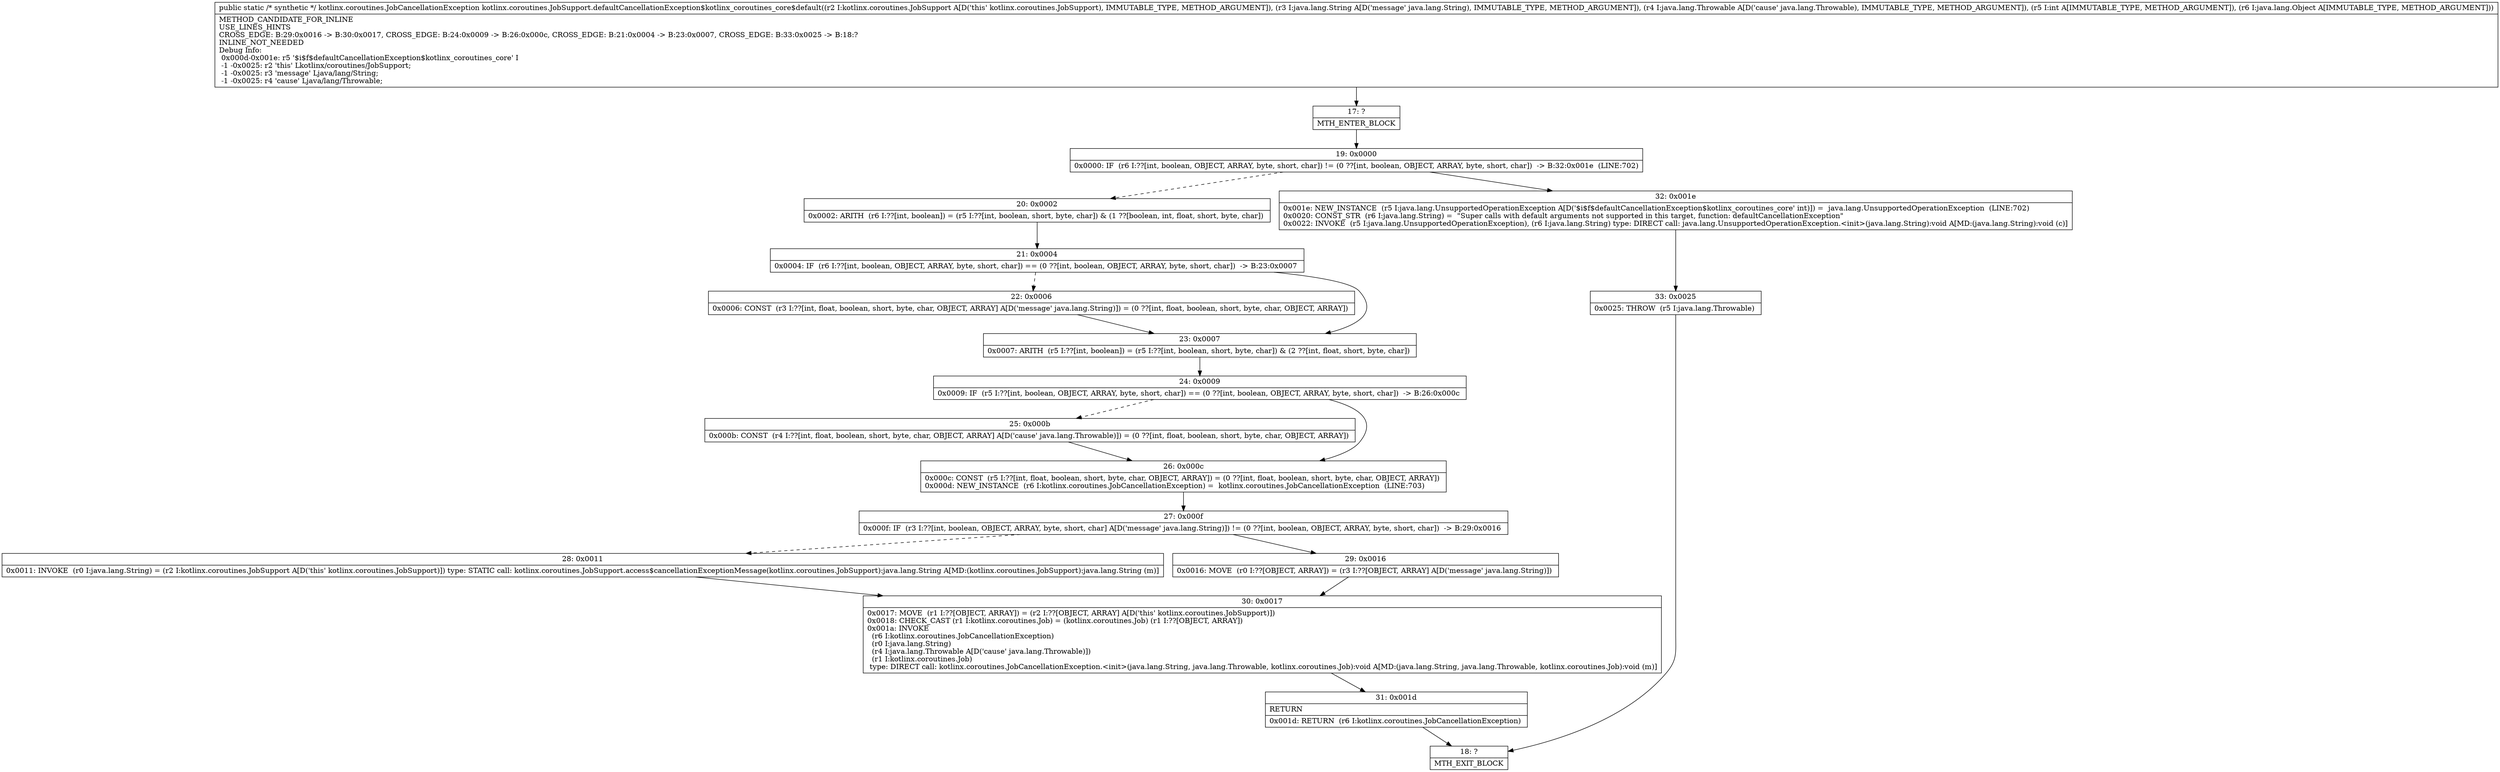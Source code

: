 digraph "CFG forkotlinx.coroutines.JobSupport.defaultCancellationException$kotlinx_coroutines_core$default(Lkotlinx\/coroutines\/JobSupport;Ljava\/lang\/String;Ljava\/lang\/Throwable;ILjava\/lang\/Object;)Lkotlinx\/coroutines\/JobCancellationException;" {
Node_17 [shape=record,label="{17\:\ ?|MTH_ENTER_BLOCK\l}"];
Node_19 [shape=record,label="{19\:\ 0x0000|0x0000: IF  (r6 I:??[int, boolean, OBJECT, ARRAY, byte, short, char]) != (0 ??[int, boolean, OBJECT, ARRAY, byte, short, char])  \-\> B:32:0x001e  (LINE:702)\l}"];
Node_20 [shape=record,label="{20\:\ 0x0002|0x0002: ARITH  (r6 I:??[int, boolean]) = (r5 I:??[int, boolean, short, byte, char]) & (1 ??[boolean, int, float, short, byte, char]) \l}"];
Node_21 [shape=record,label="{21\:\ 0x0004|0x0004: IF  (r6 I:??[int, boolean, OBJECT, ARRAY, byte, short, char]) == (0 ??[int, boolean, OBJECT, ARRAY, byte, short, char])  \-\> B:23:0x0007 \l}"];
Node_22 [shape=record,label="{22\:\ 0x0006|0x0006: CONST  (r3 I:??[int, float, boolean, short, byte, char, OBJECT, ARRAY] A[D('message' java.lang.String)]) = (0 ??[int, float, boolean, short, byte, char, OBJECT, ARRAY]) \l}"];
Node_23 [shape=record,label="{23\:\ 0x0007|0x0007: ARITH  (r5 I:??[int, boolean]) = (r5 I:??[int, boolean, short, byte, char]) & (2 ??[int, float, short, byte, char]) \l}"];
Node_24 [shape=record,label="{24\:\ 0x0009|0x0009: IF  (r5 I:??[int, boolean, OBJECT, ARRAY, byte, short, char]) == (0 ??[int, boolean, OBJECT, ARRAY, byte, short, char])  \-\> B:26:0x000c \l}"];
Node_25 [shape=record,label="{25\:\ 0x000b|0x000b: CONST  (r4 I:??[int, float, boolean, short, byte, char, OBJECT, ARRAY] A[D('cause' java.lang.Throwable)]) = (0 ??[int, float, boolean, short, byte, char, OBJECT, ARRAY]) \l}"];
Node_26 [shape=record,label="{26\:\ 0x000c|0x000c: CONST  (r5 I:??[int, float, boolean, short, byte, char, OBJECT, ARRAY]) = (0 ??[int, float, boolean, short, byte, char, OBJECT, ARRAY]) \l0x000d: NEW_INSTANCE  (r6 I:kotlinx.coroutines.JobCancellationException) =  kotlinx.coroutines.JobCancellationException  (LINE:703)\l}"];
Node_27 [shape=record,label="{27\:\ 0x000f|0x000f: IF  (r3 I:??[int, boolean, OBJECT, ARRAY, byte, short, char] A[D('message' java.lang.String)]) != (0 ??[int, boolean, OBJECT, ARRAY, byte, short, char])  \-\> B:29:0x0016 \l}"];
Node_28 [shape=record,label="{28\:\ 0x0011|0x0011: INVOKE  (r0 I:java.lang.String) = (r2 I:kotlinx.coroutines.JobSupport A[D('this' kotlinx.coroutines.JobSupport)]) type: STATIC call: kotlinx.coroutines.JobSupport.access$cancellationExceptionMessage(kotlinx.coroutines.JobSupport):java.lang.String A[MD:(kotlinx.coroutines.JobSupport):java.lang.String (m)]\l}"];
Node_30 [shape=record,label="{30\:\ 0x0017|0x0017: MOVE  (r1 I:??[OBJECT, ARRAY]) = (r2 I:??[OBJECT, ARRAY] A[D('this' kotlinx.coroutines.JobSupport)]) \l0x0018: CHECK_CAST (r1 I:kotlinx.coroutines.Job) = (kotlinx.coroutines.Job) (r1 I:??[OBJECT, ARRAY]) \l0x001a: INVOKE  \l  (r6 I:kotlinx.coroutines.JobCancellationException)\l  (r0 I:java.lang.String)\l  (r4 I:java.lang.Throwable A[D('cause' java.lang.Throwable)])\l  (r1 I:kotlinx.coroutines.Job)\l type: DIRECT call: kotlinx.coroutines.JobCancellationException.\<init\>(java.lang.String, java.lang.Throwable, kotlinx.coroutines.Job):void A[MD:(java.lang.String, java.lang.Throwable, kotlinx.coroutines.Job):void (m)]\l}"];
Node_31 [shape=record,label="{31\:\ 0x001d|RETURN\l|0x001d: RETURN  (r6 I:kotlinx.coroutines.JobCancellationException) \l}"];
Node_18 [shape=record,label="{18\:\ ?|MTH_EXIT_BLOCK\l}"];
Node_29 [shape=record,label="{29\:\ 0x0016|0x0016: MOVE  (r0 I:??[OBJECT, ARRAY]) = (r3 I:??[OBJECT, ARRAY] A[D('message' java.lang.String)]) \l}"];
Node_32 [shape=record,label="{32\:\ 0x001e|0x001e: NEW_INSTANCE  (r5 I:java.lang.UnsupportedOperationException A[D('$i$f$defaultCancellationException$kotlinx_coroutines_core' int)]) =  java.lang.UnsupportedOperationException  (LINE:702)\l0x0020: CONST_STR  (r6 I:java.lang.String) =  \"Super calls with default arguments not supported in this target, function: defaultCancellationException\" \l0x0022: INVOKE  (r5 I:java.lang.UnsupportedOperationException), (r6 I:java.lang.String) type: DIRECT call: java.lang.UnsupportedOperationException.\<init\>(java.lang.String):void A[MD:(java.lang.String):void (c)]\l}"];
Node_33 [shape=record,label="{33\:\ 0x0025|0x0025: THROW  (r5 I:java.lang.Throwable) \l}"];
MethodNode[shape=record,label="{public static \/* synthetic *\/ kotlinx.coroutines.JobCancellationException kotlinx.coroutines.JobSupport.defaultCancellationException$kotlinx_coroutines_core$default((r2 I:kotlinx.coroutines.JobSupport A[D('this' kotlinx.coroutines.JobSupport), IMMUTABLE_TYPE, METHOD_ARGUMENT]), (r3 I:java.lang.String A[D('message' java.lang.String), IMMUTABLE_TYPE, METHOD_ARGUMENT]), (r4 I:java.lang.Throwable A[D('cause' java.lang.Throwable), IMMUTABLE_TYPE, METHOD_ARGUMENT]), (r5 I:int A[IMMUTABLE_TYPE, METHOD_ARGUMENT]), (r6 I:java.lang.Object A[IMMUTABLE_TYPE, METHOD_ARGUMENT]))  | METHOD_CANDIDATE_FOR_INLINE\lUSE_LINES_HINTS\lCROSS_EDGE: B:29:0x0016 \-\> B:30:0x0017, CROSS_EDGE: B:24:0x0009 \-\> B:26:0x000c, CROSS_EDGE: B:21:0x0004 \-\> B:23:0x0007, CROSS_EDGE: B:33:0x0025 \-\> B:18:?\lINLINE_NOT_NEEDED\lDebug Info:\l  0x000d\-0x001e: r5 '$i$f$defaultCancellationException$kotlinx_coroutines_core' I\l  \-1 \-0x0025: r2 'this' Lkotlinx\/coroutines\/JobSupport;\l  \-1 \-0x0025: r3 'message' Ljava\/lang\/String;\l  \-1 \-0x0025: r4 'cause' Ljava\/lang\/Throwable;\l}"];
MethodNode -> Node_17;Node_17 -> Node_19;
Node_19 -> Node_20[style=dashed];
Node_19 -> Node_32;
Node_20 -> Node_21;
Node_21 -> Node_22[style=dashed];
Node_21 -> Node_23;
Node_22 -> Node_23;
Node_23 -> Node_24;
Node_24 -> Node_25[style=dashed];
Node_24 -> Node_26;
Node_25 -> Node_26;
Node_26 -> Node_27;
Node_27 -> Node_28[style=dashed];
Node_27 -> Node_29;
Node_28 -> Node_30;
Node_30 -> Node_31;
Node_31 -> Node_18;
Node_29 -> Node_30;
Node_32 -> Node_33;
Node_33 -> Node_18;
}

